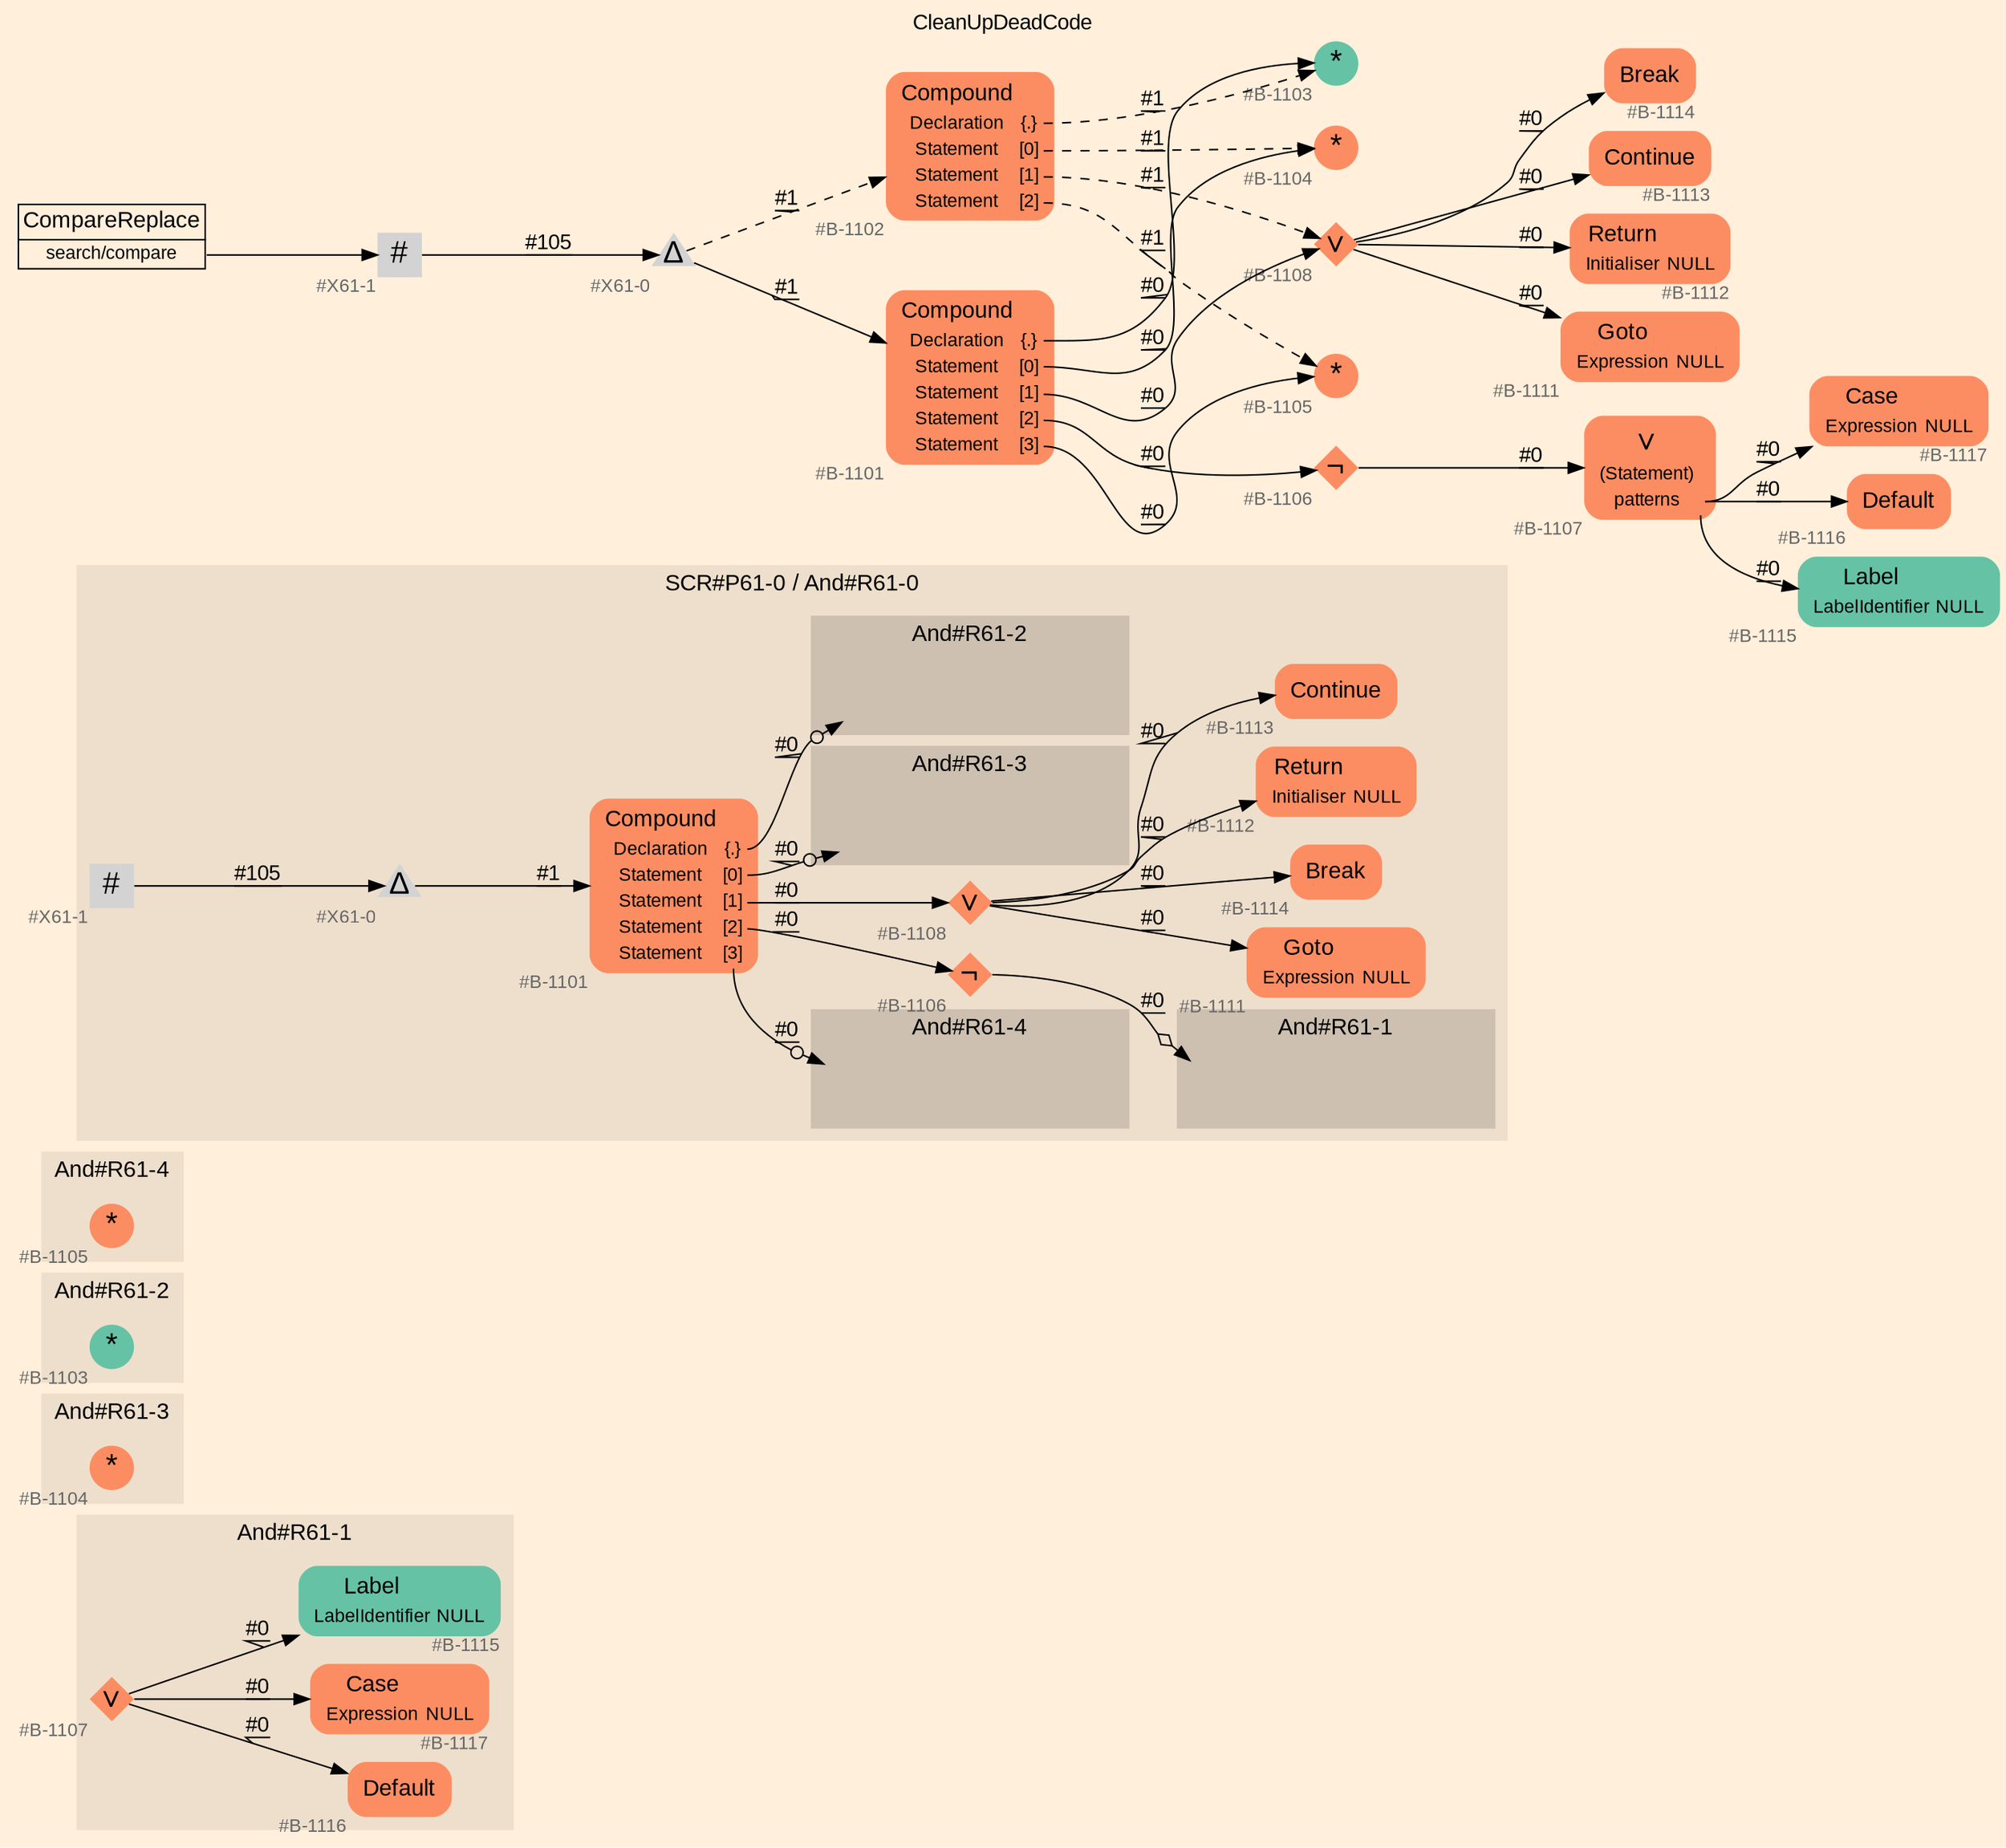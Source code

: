 digraph "CleanUpDeadCode" {
label = "CleanUpDeadCode"
labelloc = t
graph [
    rankdir = "LR"
    ranksep = 0.3
    bgcolor = antiquewhite1
    color = black
    fontcolor = black
    fontname = "Arial"
];
node [
    fontname = "Arial"
];
edge [
    fontname = "Arial"
];

// -------------------- figure And#R61-1 --------------------
// -------- region And#R61-1 ----------
subgraph "clusterAnd#R61-1" {
    label = "And#R61-1"
    style = "filled"
    color = antiquewhite2
    fontsize = "15"
    // -------- block And#R61-1/#B-1116 ----------
    "And#R61-1/#B-1116" [
        fillcolor = "/set28/2"
        xlabel = "#B-1116"
        fontsize = "12"
        fontcolor = grey40
        shape = "plaintext"
        label = <<TABLE BORDER="0" CELLBORDER="0" CELLSPACING="0">
         <TR><TD><FONT COLOR="black" POINT-SIZE="15">Default</FONT></TD></TR>
        </TABLE>>
        style = "rounded,filled"
    ];
    
    // -------- block And#R61-1/#B-1117 ----------
    "And#R61-1/#B-1117" [
        fillcolor = "/set28/2"
        xlabel = "#B-1117"
        fontsize = "12"
        fontcolor = grey40
        shape = "plaintext"
        label = <<TABLE BORDER="0" CELLBORDER="0" CELLSPACING="0">
         <TR><TD><FONT COLOR="black" POINT-SIZE="15">Case</FONT></TD></TR>
         <TR><TD><FONT COLOR="black" POINT-SIZE="12">Expression</FONT></TD><TD PORT="port0"><FONT COLOR="black" POINT-SIZE="12">NULL</FONT></TD></TR>
        </TABLE>>
        style = "rounded,filled"
    ];
    
    // -------- block And#R61-1/#B-1115 ----------
    "And#R61-1/#B-1115" [
        fillcolor = "/set28/1"
        xlabel = "#B-1115"
        fontsize = "12"
        fontcolor = grey40
        shape = "plaintext"
        label = <<TABLE BORDER="0" CELLBORDER="0" CELLSPACING="0">
         <TR><TD><FONT COLOR="black" POINT-SIZE="15">Label</FONT></TD></TR>
         <TR><TD><FONT COLOR="black" POINT-SIZE="12">LabelIdentifier</FONT></TD><TD PORT="port0"><FONT COLOR="black" POINT-SIZE="12">NULL</FONT></TD></TR>
        </TABLE>>
        style = "rounded,filled"
    ];
    
    // -------- block And#R61-1/#B-1107 ----------
    "And#R61-1/#B-1107" [
        fillcolor = "/set28/2"
        xlabel = "#B-1107"
        fontsize = "12"
        fontcolor = grey40
        shape = "diamond"
        label = <<FONT COLOR="black" POINT-SIZE="20">∨</FONT>>
        style = "filled"
        penwidth = 0.0
        fixedsize = true
        width = 0.4
        height = 0.4
    ];
    
}

"And#R61-1/#B-1107" -> "And#R61-1/#B-1117" [
    label = "#0"
    decorate = true
    color = black
    fontcolor = black
];

"And#R61-1/#B-1107" -> "And#R61-1/#B-1116" [
    label = "#0"
    decorate = true
    color = black
    fontcolor = black
];

"And#R61-1/#B-1107" -> "And#R61-1/#B-1115" [
    label = "#0"
    decorate = true
    color = black
    fontcolor = black
];


// -------------------- figure And#R61-3 --------------------
// -------- region And#R61-3 ----------
subgraph "clusterAnd#R61-3" {
    label = "And#R61-3"
    style = "filled"
    color = antiquewhite2
    fontsize = "15"
    // -------- block And#R61-3/#B-1104 ----------
    "And#R61-3/#B-1104" [
        fillcolor = "/set28/2"
        xlabel = "#B-1104"
        fontsize = "12"
        fontcolor = grey40
        shape = "circle"
        label = <<FONT COLOR="black" POINT-SIZE="20">*</FONT>>
        style = "filled"
        penwidth = 0.0
        fixedsize = true
        width = 0.4
        height = 0.4
    ];
    
}


// -------------------- figure And#R61-2 --------------------
// -------- region And#R61-2 ----------
subgraph "clusterAnd#R61-2" {
    label = "And#R61-2"
    style = "filled"
    color = antiquewhite2
    fontsize = "15"
    // -------- block And#R61-2/#B-1103 ----------
    "And#R61-2/#B-1103" [
        fillcolor = "/set28/1"
        xlabel = "#B-1103"
        fontsize = "12"
        fontcolor = grey40
        shape = "circle"
        label = <<FONT COLOR="black" POINT-SIZE="20">*</FONT>>
        style = "filled"
        penwidth = 0.0
        fixedsize = true
        width = 0.4
        height = 0.4
    ];
    
}


// -------------------- figure And#R61-4 --------------------
// -------- region And#R61-4 ----------
subgraph "clusterAnd#R61-4" {
    label = "And#R61-4"
    style = "filled"
    color = antiquewhite2
    fontsize = "15"
    // -------- block And#R61-4/#B-1105 ----------
    "And#R61-4/#B-1105" [
        fillcolor = "/set28/2"
        xlabel = "#B-1105"
        fontsize = "12"
        fontcolor = grey40
        shape = "circle"
        label = <<FONT COLOR="black" POINT-SIZE="20">*</FONT>>
        style = "filled"
        penwidth = 0.0
        fixedsize = true
        width = 0.4
        height = 0.4
    ];
    
}


// -------------------- figure And#R61-0 --------------------
// -------- region And#R61-0 ----------
subgraph "clusterAnd#R61-0" {
    label = "SCR#P61-0 / And#R61-0"
    style = "filled"
    color = antiquewhite2
    fontsize = "15"
    // -------- block And#R61-0/#X61-0 ----------
    "And#R61-0/#X61-0" [
        xlabel = "#X61-0"
        fontsize = "12"
        fontcolor = grey40
        shape = "triangle"
        label = <<FONT COLOR="black" POINT-SIZE="20">Δ</FONT>>
        style = "filled"
        penwidth = 0.0
        fixedsize = true
        width = 0.4
        height = 0.4
    ];
    
    // -------- block And#R61-0/#B-1113 ----------
    "And#R61-0/#B-1113" [
        fillcolor = "/set28/2"
        xlabel = "#B-1113"
        fontsize = "12"
        fontcolor = grey40
        shape = "plaintext"
        label = <<TABLE BORDER="0" CELLBORDER="0" CELLSPACING="0">
         <TR><TD><FONT COLOR="black" POINT-SIZE="15">Continue</FONT></TD></TR>
        </TABLE>>
        style = "rounded,filled"
    ];
    
    // -------- block And#R61-0/#X61-1 ----------
    "And#R61-0/#X61-1" [
        xlabel = "#X61-1"
        fontsize = "12"
        fontcolor = grey40
        shape = "square"
        label = <<FONT COLOR="black" POINT-SIZE="20">#</FONT>>
        style = "filled"
        penwidth = 0.0
        fixedsize = true
        width = 0.4
        height = 0.4
    ];
    
    // -------- block And#R61-0/#B-1106 ----------
    "And#R61-0/#B-1106" [
        fillcolor = "/set28/2"
        xlabel = "#B-1106"
        fontsize = "12"
        fontcolor = grey40
        shape = "diamond"
        label = <<FONT COLOR="black" POINT-SIZE="20">¬</FONT>>
        style = "filled"
        penwidth = 0.0
        fixedsize = true
        width = 0.4
        height = 0.4
    ];
    
    // -------- block And#R61-0/#B-1111 ----------
    "And#R61-0/#B-1111" [
        fillcolor = "/set28/2"
        xlabel = "#B-1111"
        fontsize = "12"
        fontcolor = grey40
        shape = "plaintext"
        label = <<TABLE BORDER="0" CELLBORDER="0" CELLSPACING="0">
         <TR><TD><FONT COLOR="black" POINT-SIZE="15">Goto</FONT></TD></TR>
         <TR><TD><FONT COLOR="black" POINT-SIZE="12">Expression</FONT></TD><TD PORT="port0"><FONT COLOR="black" POINT-SIZE="12">NULL</FONT></TD></TR>
        </TABLE>>
        style = "rounded,filled"
    ];
    
    // -------- block And#R61-0/#B-1108 ----------
    "And#R61-0/#B-1108" [
        fillcolor = "/set28/2"
        xlabel = "#B-1108"
        fontsize = "12"
        fontcolor = grey40
        shape = "diamond"
        label = <<FONT COLOR="black" POINT-SIZE="20">∨</FONT>>
        style = "filled"
        penwidth = 0.0
        fixedsize = true
        width = 0.4
        height = 0.4
    ];
    
    // -------- block And#R61-0/#B-1101 ----------
    "And#R61-0/#B-1101" [
        fillcolor = "/set28/2"
        xlabel = "#B-1101"
        fontsize = "12"
        fontcolor = grey40
        shape = "plaintext"
        label = <<TABLE BORDER="0" CELLBORDER="0" CELLSPACING="0">
         <TR><TD><FONT COLOR="black" POINT-SIZE="15">Compound</FONT></TD></TR>
         <TR><TD><FONT COLOR="black" POINT-SIZE="12">Declaration</FONT></TD><TD PORT="port0"><FONT COLOR="black" POINT-SIZE="12">{.}</FONT></TD></TR>
         <TR><TD><FONT COLOR="black" POINT-SIZE="12">Statement</FONT></TD><TD PORT="port1"><FONT COLOR="black" POINT-SIZE="12">[0]</FONT></TD></TR>
         <TR><TD><FONT COLOR="black" POINT-SIZE="12">Statement</FONT></TD><TD PORT="port2"><FONT COLOR="black" POINT-SIZE="12">[1]</FONT></TD></TR>
         <TR><TD><FONT COLOR="black" POINT-SIZE="12">Statement</FONT></TD><TD PORT="port3"><FONT COLOR="black" POINT-SIZE="12">[2]</FONT></TD></TR>
         <TR><TD><FONT COLOR="black" POINT-SIZE="12">Statement</FONT></TD><TD PORT="port4"><FONT COLOR="black" POINT-SIZE="12">[3]</FONT></TD></TR>
        </TABLE>>
        style = "rounded,filled"
    ];
    
    // -------- block And#R61-0/#B-1114 ----------
    "And#R61-0/#B-1114" [
        fillcolor = "/set28/2"
        xlabel = "#B-1114"
        fontsize = "12"
        fontcolor = grey40
        shape = "plaintext"
        label = <<TABLE BORDER="0" CELLBORDER="0" CELLSPACING="0">
         <TR><TD><FONT COLOR="black" POINT-SIZE="15">Break</FONT></TD></TR>
        </TABLE>>
        style = "rounded,filled"
    ];
    
    // -------- block And#R61-0/#B-1112 ----------
    "And#R61-0/#B-1112" [
        fillcolor = "/set28/2"
        xlabel = "#B-1112"
        fontsize = "12"
        fontcolor = grey40
        shape = "plaintext"
        label = <<TABLE BORDER="0" CELLBORDER="0" CELLSPACING="0">
         <TR><TD><FONT COLOR="black" POINT-SIZE="15">Return</FONT></TD></TR>
         <TR><TD><FONT COLOR="black" POINT-SIZE="12">Initialiser</FONT></TD><TD PORT="port0"><FONT COLOR="black" POINT-SIZE="12">NULL</FONT></TD></TR>
        </TABLE>>
        style = "rounded,filled"
    ];
    
    // -------- region And#R61-0/And#R61-1 ----------
    subgraph "clusterAnd#R61-0/And#R61-1" {
        label = "And#R61-1"
        style = "filled"
        color = antiquewhite3
        fontsize = "15"
        // -------- block And#R61-0/And#R61-1/#B-1107 ----------
        "And#R61-0/And#R61-1/#B-1107" [
            fillcolor = "/set28/2"
            xlabel = "#B-1107"
            fontsize = "12"
            fontcolor = grey40
            shape = "none"
            style = "invisible"
        ];
        
    }
    
    // -------- region And#R61-0/And#R61-2 ----------
    subgraph "clusterAnd#R61-0/And#R61-2" {
        label = "And#R61-2"
        style = "filled"
        color = antiquewhite3
        fontsize = "15"
        // -------- block And#R61-0/And#R61-2/#B-1103 ----------
        "And#R61-0/And#R61-2/#B-1103" [
            fillcolor = "/set28/1"
            xlabel = "#B-1103"
            fontsize = "12"
            fontcolor = grey40
            shape = "none"
            style = "invisible"
        ];
        
    }
    
    // -------- region And#R61-0/And#R61-3 ----------
    subgraph "clusterAnd#R61-0/And#R61-3" {
        label = "And#R61-3"
        style = "filled"
        color = antiquewhite3
        fontsize = "15"
        // -------- block And#R61-0/And#R61-3/#B-1104 ----------
        "And#R61-0/And#R61-3/#B-1104" [
            fillcolor = "/set28/2"
            xlabel = "#B-1104"
            fontsize = "12"
            fontcolor = grey40
            shape = "none"
            style = "invisible"
        ];
        
    }
    
    // -------- region And#R61-0/And#R61-4 ----------
    subgraph "clusterAnd#R61-0/And#R61-4" {
        label = "And#R61-4"
        style = "filled"
        color = antiquewhite3
        fontsize = "15"
        // -------- block And#R61-0/And#R61-4/#B-1105 ----------
        "And#R61-0/And#R61-4/#B-1105" [
            fillcolor = "/set28/2"
            xlabel = "#B-1105"
            fontsize = "12"
            fontcolor = grey40
            shape = "none"
            style = "invisible"
        ];
        
    }
    
}

"And#R61-0/#X61-0" -> "And#R61-0/#B-1101" [
    label = "#1"
    decorate = true
    color = black
    fontcolor = black
];

"And#R61-0/#X61-1" -> "And#R61-0/#X61-0" [
    label = "#105"
    decorate = true
    color = black
    fontcolor = black
];

"And#R61-0/#B-1106" -> "And#R61-0/And#R61-1/#B-1107" [
    arrowhead="normalnoneodiamond"
    label = "#0"
    decorate = true
    color = black
    fontcolor = black
];

"And#R61-0/#B-1108" -> "And#R61-0/#B-1114" [
    label = "#0"
    decorate = true
    color = black
    fontcolor = black
];

"And#R61-0/#B-1108" -> "And#R61-0/#B-1113" [
    label = "#0"
    decorate = true
    color = black
    fontcolor = black
];

"And#R61-0/#B-1108" -> "And#R61-0/#B-1112" [
    label = "#0"
    decorate = true
    color = black
    fontcolor = black
];

"And#R61-0/#B-1108" -> "And#R61-0/#B-1111" [
    label = "#0"
    decorate = true
    color = black
    fontcolor = black
];

"And#R61-0/#B-1101":port0 -> "And#R61-0/And#R61-2/#B-1103" [
    arrowhead="normalnoneodot"
    label = "#0"
    decorate = true
    color = black
    fontcolor = black
];

"And#R61-0/#B-1101":port1 -> "And#R61-0/And#R61-3/#B-1104" [
    arrowhead="normalnoneodot"
    label = "#0"
    decorate = true
    color = black
    fontcolor = black
];

"And#R61-0/#B-1101":port2 -> "And#R61-0/#B-1108" [
    label = "#0"
    decorate = true
    color = black
    fontcolor = black
];

"And#R61-0/#B-1101":port3 -> "And#R61-0/#B-1106" [
    label = "#0"
    decorate = true
    color = black
    fontcolor = black
];

"And#R61-0/#B-1101":port4 -> "And#R61-0/And#R61-4/#B-1105" [
    arrowhead="normalnoneodot"
    label = "#0"
    decorate = true
    color = black
    fontcolor = black
];


// -------------------- transformation figure --------------------
// -------- block CR#X61-2 ----------
"CR#X61-2" [
    fillcolor = antiquewhite1
    fontsize = "12"
    fontcolor = grey40
    shape = "plaintext"
    label = <<TABLE BORDER="0" CELLBORDER="1" CELLSPACING="0">
     <TR><TD><FONT COLOR="black" POINT-SIZE="15">CompareReplace</FONT></TD></TR>
     <TR><TD PORT="port0"><FONT COLOR="black" POINT-SIZE="12">search/compare</FONT></TD></TR>
    </TABLE>>
    style = "filled"
    color = black
];

// -------- block #X61-1 ----------
"#X61-1" [
    xlabel = "#X61-1"
    fontsize = "12"
    fontcolor = grey40
    shape = "square"
    label = <<FONT COLOR="black" POINT-SIZE="20">#</FONT>>
    style = "filled"
    penwidth = 0.0
    fixedsize = true
    width = 0.4
    height = 0.4
];

// -------- block #X61-0 ----------
"#X61-0" [
    xlabel = "#X61-0"
    fontsize = "12"
    fontcolor = grey40
    shape = "triangle"
    label = <<FONT COLOR="black" POINT-SIZE="20">Δ</FONT>>
    style = "filled"
    penwidth = 0.0
    fixedsize = true
    width = 0.4
    height = 0.4
];

// -------- block #B-1101 ----------
"#B-1101" [
    fillcolor = "/set28/2"
    xlabel = "#B-1101"
    fontsize = "12"
    fontcolor = grey40
    shape = "plaintext"
    label = <<TABLE BORDER="0" CELLBORDER="0" CELLSPACING="0">
     <TR><TD><FONT COLOR="black" POINT-SIZE="15">Compound</FONT></TD></TR>
     <TR><TD><FONT COLOR="black" POINT-SIZE="12">Declaration</FONT></TD><TD PORT="port0"><FONT COLOR="black" POINT-SIZE="12">{.}</FONT></TD></TR>
     <TR><TD><FONT COLOR="black" POINT-SIZE="12">Statement</FONT></TD><TD PORT="port1"><FONT COLOR="black" POINT-SIZE="12">[0]</FONT></TD></TR>
     <TR><TD><FONT COLOR="black" POINT-SIZE="12">Statement</FONT></TD><TD PORT="port2"><FONT COLOR="black" POINT-SIZE="12">[1]</FONT></TD></TR>
     <TR><TD><FONT COLOR="black" POINT-SIZE="12">Statement</FONT></TD><TD PORT="port3"><FONT COLOR="black" POINT-SIZE="12">[2]</FONT></TD></TR>
     <TR><TD><FONT COLOR="black" POINT-SIZE="12">Statement</FONT></TD><TD PORT="port4"><FONT COLOR="black" POINT-SIZE="12">[3]</FONT></TD></TR>
    </TABLE>>
    style = "rounded,filled"
];

// -------- block #B-1103 ----------
"#B-1103" [
    fillcolor = "/set28/1"
    xlabel = "#B-1103"
    fontsize = "12"
    fontcolor = grey40
    shape = "circle"
    label = <<FONT COLOR="black" POINT-SIZE="20">*</FONT>>
    style = "filled"
    penwidth = 0.0
    fixedsize = true
    width = 0.4
    height = 0.4
];

// -------- block #B-1104 ----------
"#B-1104" [
    fillcolor = "/set28/2"
    xlabel = "#B-1104"
    fontsize = "12"
    fontcolor = grey40
    shape = "circle"
    label = <<FONT COLOR="black" POINT-SIZE="20">*</FONT>>
    style = "filled"
    penwidth = 0.0
    fixedsize = true
    width = 0.4
    height = 0.4
];

// -------- block #B-1108 ----------
"#B-1108" [
    fillcolor = "/set28/2"
    xlabel = "#B-1108"
    fontsize = "12"
    fontcolor = grey40
    shape = "diamond"
    label = <<FONT COLOR="black" POINT-SIZE="20">∨</FONT>>
    style = "filled"
    penwidth = 0.0
    fixedsize = true
    width = 0.4
    height = 0.4
];

// -------- block #B-1114 ----------
"#B-1114" [
    fillcolor = "/set28/2"
    xlabel = "#B-1114"
    fontsize = "12"
    fontcolor = grey40
    shape = "plaintext"
    label = <<TABLE BORDER="0" CELLBORDER="0" CELLSPACING="0">
     <TR><TD><FONT COLOR="black" POINT-SIZE="15">Break</FONT></TD></TR>
    </TABLE>>
    style = "rounded,filled"
];

// -------- block #B-1113 ----------
"#B-1113" [
    fillcolor = "/set28/2"
    xlabel = "#B-1113"
    fontsize = "12"
    fontcolor = grey40
    shape = "plaintext"
    label = <<TABLE BORDER="0" CELLBORDER="0" CELLSPACING="0">
     <TR><TD><FONT COLOR="black" POINT-SIZE="15">Continue</FONT></TD></TR>
    </TABLE>>
    style = "rounded,filled"
];

// -------- block #B-1112 ----------
"#B-1112" [
    fillcolor = "/set28/2"
    xlabel = "#B-1112"
    fontsize = "12"
    fontcolor = grey40
    shape = "plaintext"
    label = <<TABLE BORDER="0" CELLBORDER="0" CELLSPACING="0">
     <TR><TD><FONT COLOR="black" POINT-SIZE="15">Return</FONT></TD></TR>
     <TR><TD><FONT COLOR="black" POINT-SIZE="12">Initialiser</FONT></TD><TD PORT="port0"><FONT COLOR="black" POINT-SIZE="12">NULL</FONT></TD></TR>
    </TABLE>>
    style = "rounded,filled"
];

// -------- block #B-1111 ----------
"#B-1111" [
    fillcolor = "/set28/2"
    xlabel = "#B-1111"
    fontsize = "12"
    fontcolor = grey40
    shape = "plaintext"
    label = <<TABLE BORDER="0" CELLBORDER="0" CELLSPACING="0">
     <TR><TD><FONT COLOR="black" POINT-SIZE="15">Goto</FONT></TD></TR>
     <TR><TD><FONT COLOR="black" POINT-SIZE="12">Expression</FONT></TD><TD PORT="port0"><FONT COLOR="black" POINT-SIZE="12">NULL</FONT></TD></TR>
    </TABLE>>
    style = "rounded,filled"
];

// -------- block #B-1106 ----------
"#B-1106" [
    fillcolor = "/set28/2"
    xlabel = "#B-1106"
    fontsize = "12"
    fontcolor = grey40
    shape = "diamond"
    label = <<FONT COLOR="black" POINT-SIZE="20">¬</FONT>>
    style = "filled"
    penwidth = 0.0
    fixedsize = true
    width = 0.4
    height = 0.4
];

// -------- block #B-1107 ----------
"#B-1107" [
    fillcolor = "/set28/2"
    xlabel = "#B-1107"
    fontsize = "12"
    fontcolor = grey40
    shape = "plaintext"
    label = <<TABLE BORDER="0" CELLBORDER="0" CELLSPACING="0">
     <TR><TD><FONT COLOR="black" POINT-SIZE="20">∨</FONT></TD></TR>
     <TR><TD><FONT COLOR="black" POINT-SIZE="12">(Statement)</FONT></TD><TD PORT="port0"></TD></TR>
     <TR><TD><FONT COLOR="black" POINT-SIZE="12">patterns</FONT></TD><TD PORT="port1"></TD></TR>
    </TABLE>>
    style = "rounded,filled"
];

// -------- block #B-1117 ----------
"#B-1117" [
    fillcolor = "/set28/2"
    xlabel = "#B-1117"
    fontsize = "12"
    fontcolor = grey40
    shape = "plaintext"
    label = <<TABLE BORDER="0" CELLBORDER="0" CELLSPACING="0">
     <TR><TD><FONT COLOR="black" POINT-SIZE="15">Case</FONT></TD></TR>
     <TR><TD><FONT COLOR="black" POINT-SIZE="12">Expression</FONT></TD><TD PORT="port0"><FONT COLOR="black" POINT-SIZE="12">NULL</FONT></TD></TR>
    </TABLE>>
    style = "rounded,filled"
];

// -------- block #B-1116 ----------
"#B-1116" [
    fillcolor = "/set28/2"
    xlabel = "#B-1116"
    fontsize = "12"
    fontcolor = grey40
    shape = "plaintext"
    label = <<TABLE BORDER="0" CELLBORDER="0" CELLSPACING="0">
     <TR><TD><FONT COLOR="black" POINT-SIZE="15">Default</FONT></TD></TR>
    </TABLE>>
    style = "rounded,filled"
];

// -------- block #B-1115 ----------
"#B-1115" [
    fillcolor = "/set28/1"
    xlabel = "#B-1115"
    fontsize = "12"
    fontcolor = grey40
    shape = "plaintext"
    label = <<TABLE BORDER="0" CELLBORDER="0" CELLSPACING="0">
     <TR><TD><FONT COLOR="black" POINT-SIZE="15">Label</FONT></TD></TR>
     <TR><TD><FONT COLOR="black" POINT-SIZE="12">LabelIdentifier</FONT></TD><TD PORT="port0"><FONT COLOR="black" POINT-SIZE="12">NULL</FONT></TD></TR>
    </TABLE>>
    style = "rounded,filled"
];

// -------- block #B-1105 ----------
"#B-1105" [
    fillcolor = "/set28/2"
    xlabel = "#B-1105"
    fontsize = "12"
    fontcolor = grey40
    shape = "circle"
    label = <<FONT COLOR="black" POINT-SIZE="20">*</FONT>>
    style = "filled"
    penwidth = 0.0
    fixedsize = true
    width = 0.4
    height = 0.4
];

// -------- block #B-1102 ----------
"#B-1102" [
    fillcolor = "/set28/2"
    xlabel = "#B-1102"
    fontsize = "12"
    fontcolor = grey40
    shape = "plaintext"
    label = <<TABLE BORDER="0" CELLBORDER="0" CELLSPACING="0">
     <TR><TD><FONT COLOR="black" POINT-SIZE="15">Compound</FONT></TD></TR>
     <TR><TD><FONT COLOR="black" POINT-SIZE="12">Declaration</FONT></TD><TD PORT="port0"><FONT COLOR="black" POINT-SIZE="12">{.}</FONT></TD></TR>
     <TR><TD><FONT COLOR="black" POINT-SIZE="12">Statement</FONT></TD><TD PORT="port1"><FONT COLOR="black" POINT-SIZE="12">[0]</FONT></TD></TR>
     <TR><TD><FONT COLOR="black" POINT-SIZE="12">Statement</FONT></TD><TD PORT="port2"><FONT COLOR="black" POINT-SIZE="12">[1]</FONT></TD></TR>
     <TR><TD><FONT COLOR="black" POINT-SIZE="12">Statement</FONT></TD><TD PORT="port3"><FONT COLOR="black" POINT-SIZE="12">[2]</FONT></TD></TR>
    </TABLE>>
    style = "rounded,filled"
];

"CR#X61-2":port0 -> "#X61-1" [
    label = ""
    decorate = true
    color = black
    fontcolor = black
];

"#X61-1" -> "#X61-0" [
    label = "#105"
    decorate = true
    color = black
    fontcolor = black
];

"#X61-0" -> "#B-1101" [
    label = "#1"
    decorate = true
    color = black
    fontcolor = black
];

"#X61-0" -> "#B-1102" [
    style="dashed"
    label = "#1"
    decorate = true
    color = black
    fontcolor = black
];

"#B-1101":port0 -> "#B-1103" [
    label = "#0"
    decorate = true
    color = black
    fontcolor = black
];

"#B-1101":port1 -> "#B-1104" [
    label = "#0"
    decorate = true
    color = black
    fontcolor = black
];

"#B-1101":port2 -> "#B-1108" [
    label = "#0"
    decorate = true
    color = black
    fontcolor = black
];

"#B-1101":port3 -> "#B-1106" [
    label = "#0"
    decorate = true
    color = black
    fontcolor = black
];

"#B-1101":port4 -> "#B-1105" [
    label = "#0"
    decorate = true
    color = black
    fontcolor = black
];

"#B-1108" -> "#B-1114" [
    label = "#0"
    decorate = true
    color = black
    fontcolor = black
];

"#B-1108" -> "#B-1113" [
    label = "#0"
    decorate = true
    color = black
    fontcolor = black
];

"#B-1108" -> "#B-1112" [
    label = "#0"
    decorate = true
    color = black
    fontcolor = black
];

"#B-1108" -> "#B-1111" [
    label = "#0"
    decorate = true
    color = black
    fontcolor = black
];

"#B-1106" -> "#B-1107" [
    label = "#0"
    decorate = true
    color = black
    fontcolor = black
];

"#B-1107":port1 -> "#B-1117" [
    label = "#0"
    decorate = true
    color = black
    fontcolor = black
];

"#B-1107":port1 -> "#B-1116" [
    label = "#0"
    decorate = true
    color = black
    fontcolor = black
];

"#B-1107":port1 -> "#B-1115" [
    label = "#0"
    decorate = true
    color = black
    fontcolor = black
];

"#B-1102":port0 -> "#B-1103" [
    style="dashed"
    label = "#1"
    decorate = true
    color = black
    fontcolor = black
];

"#B-1102":port1 -> "#B-1104" [
    style="dashed"
    label = "#1"
    decorate = true
    color = black
    fontcolor = black
];

"#B-1102":port2 -> "#B-1108" [
    style="dashed"
    label = "#1"
    decorate = true
    color = black
    fontcolor = black
];

"#B-1102":port3 -> "#B-1105" [
    style="dashed"
    label = "#1"
    decorate = true
    color = black
    fontcolor = black
];


}

